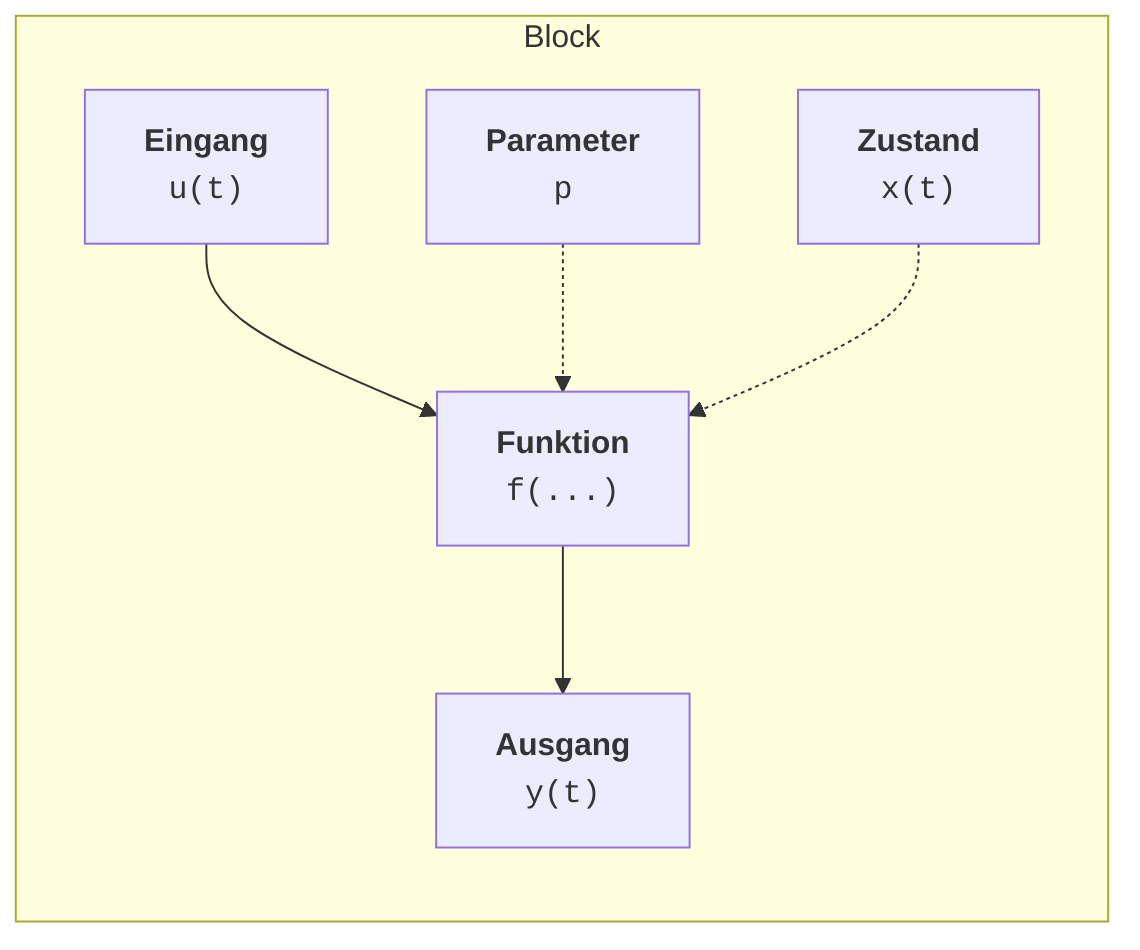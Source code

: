 graph TB
    subgraph Block
        direction TB
        B["<b>Funktion</b><br/><code>f(...)</code>"]
        U["<b>Eingang</b><br/><code>u(t)</code>"] --> B
        B --> Y["<b>Ausgang</b><br/><code>y(t)</code>"]
        P["<b>Parameter</b><br/><code>p</code>"] -.-> B
        X["<b>Zustand</b><br/><code>x(t)</code>"] -.-> B
    end